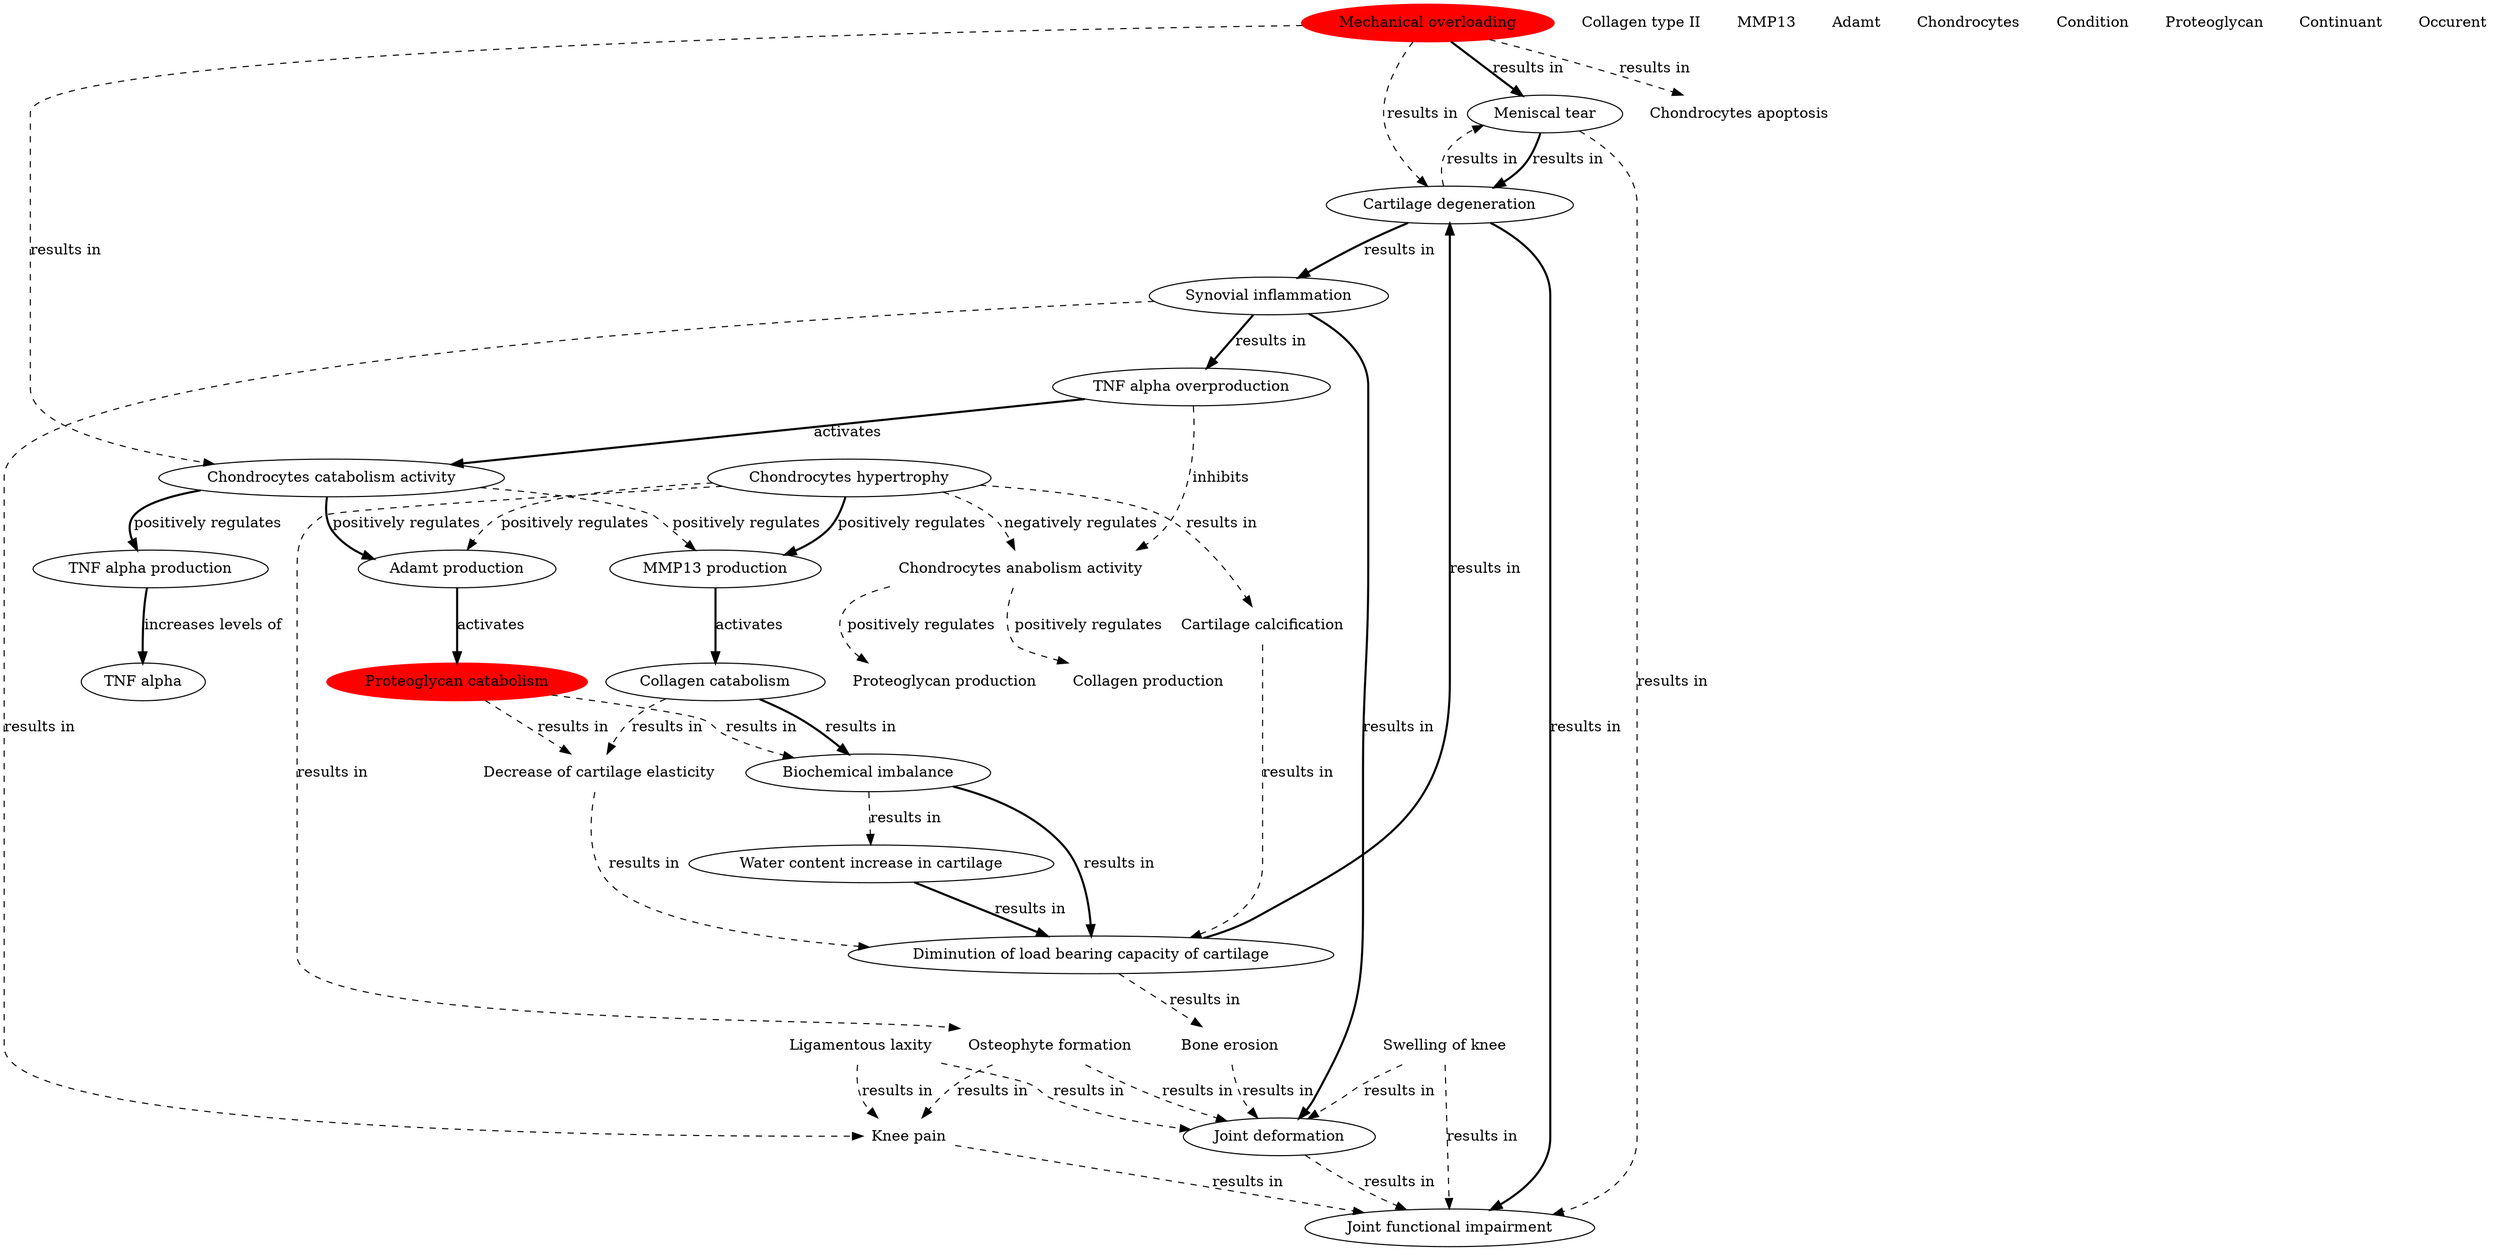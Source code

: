 digraph g {
"http://plumdeq.xyz/ontologies/hypothesis/Joint_functional_impairment" [label="Joint functional impairment",shape="ellipse"] ;
"http://plumdeq.xyz/ontologies/hypothesis/Mechanical_overloading" [label="Mechanical overloading",shape="ellipse",style="filled",color="red"] ;
"http://plumdeq.xyz/ontologies/hypothesis/TNF_alpha_production" [label="TNF alpha production",shape="ellipse"] ;
"http://plumdeq.xyz/ontologies/hypothesis/Adamt_production" [label="Adamt production",shape="ellipse"] ;
"http://plumdeq.xyz/ontologies/hypothesis/Chondrocytes_catabolism_activity" [label="Chondrocytes catabolism activity",shape="ellipse"] ;
"http://plumdeq.xyz/ontologies/hypothesis/TNF_alpha" [label="TNF alpha",shape="ellipse"] ;
"http://plumdeq.xyz/ontologies/hypothesis/Chondrocytes_hypertrophy" [label="Chondrocytes hypertrophy",shape="ellipse"] ;
"http://plumdeq.xyz/ontologies/hypothesis/Osteophyte_formation" [label="Osteophyte formation",shape="none"] ;
"http://plumdeq.xyz/ontologies/hypothesis/Diminution_of_load_bearing_capacity_of_cartilage" [label="Diminution of load bearing capacity of cartilage",shape="ellipse"] ;
"http://plumdeq.xyz/ontologies/hypothesis/TNF_alpha_overproduction" [label="TNF alpha overproduction",shape="ellipse"] ;
"http://plumdeq.xyz/ontologies/hypothesis/Cartilage_calcification" [label="Cartilage calcification",shape="none"] ;
"http://plumdeq.xyz/ontologies/hypothesis/Collagen_type_II" [label="Collagen type II",shape="none"] ;
"http://plumdeq.xyz/ontologies/hypothesis/Collagen_production" [label="Collagen production",shape="none"] ;
"http://plumdeq.xyz/ontologies/hypothesis/Biochemical_imbalance" [label="Biochemical imbalance",shape="ellipse"] ;
"http://plumdeq.xyz/ontologies/hypothesis/MMP13" [label="MMP13",shape="none"] ;
"http://plumdeq.xyz/ontologies/hypothesis/Meniscal_tear" [label="Meniscal tear",shape="ellipse"] ;
"http://plumdeq.xyz/ontologies/hypothesis/Swelling_of_knee" [label="Swelling of knee",shape="none"] ;
"http://plumdeq.xyz/ontologies/hypothesis/Chondrocytes_anabolism_activity" [label="Chondrocytes anabolism activity",shape="none"] ;
"http://plumdeq.xyz/ontologies/hypothesis/Adamt" [label="Adamt",shape="none"] ;
"http://plumdeq.xyz/ontologies/hypothesis/Chondrocytes" [label="Chondrocytes",shape="none"] ;
"http://plumdeq.xyz/ontologies/hypothesis/Water_content_increase_in_cartilage" [label="Water content increase in cartilage",shape="ellipse"] ;
"http://plumdeq.xyz/ontologies/hypothesis/Condition" [label="Condition",shape="none"] ;
"http://plumdeq.xyz/ontologies/hypothesis/Proteoglycan" [label="Proteoglycan",shape="none"] ;
"http://plumdeq.xyz/ontologies/hypothesis/Synovial_inflammation" [label="Synovial inflammation",shape="ellipse"] ;
"http://plumdeq.xyz/ontologies/hypothesis/Continuant" [label="Continuant",shape="none"] ;
"http://plumdeq.xyz/ontologies/hypothesis/Collagen_catabolism" [label="Collagen catabolism",shape="ellipse"] ;
"http://plumdeq.xyz/ontologies/hypothesis/Joint_deformation" [label="Joint deformation",shape="ellipse"] ;
"http://plumdeq.xyz/ontologies/hypothesis/Occurent" [label="Occurent",shape="none"] ;
"http://plumdeq.xyz/ontologies/hypothesis/Proteoglycan_catabolism" [label="Proteoglycan catabolism",shape="ellipse",style="filled",color="red"] ;
"http://plumdeq.xyz/ontologies/hypothesis/Cartilage_degeneration" [label="Cartilage degeneration",shape="ellipse"] ;
"http://plumdeq.xyz/ontologies/hypothesis/Ligamentous_laxity" [label="Ligamentous laxity",shape="none"] ;
"http://plumdeq.xyz/ontologies/hypothesis/MMP13_production" [label="MMP13 production",shape="ellipse"] ;
"http://plumdeq.xyz/ontologies/hypothesis/Bone_erosion" [label="Bone erosion",shape="none"] ;
"http://plumdeq.xyz/ontologies/hypothesis/Decrease_of_cartilage_elasticity" [label="Decrease of cartilage elasticity",shape="none"] ;
"http://plumdeq.xyz/ontologies/hypothesis/Proteoglycan_production" [label="Proteoglycan production",shape="none"] ;
"http://plumdeq.xyz/ontologies/hypothesis/Knee_pain" [label="Knee pain",shape="none"] ;
"http://plumdeq.xyz/ontologies/hypothesis/Chondrocytes_apoptosis" [label="Chondrocytes apoptosis",shape="none"] ;
"http://plumdeq.xyz/ontologies/hypothesis/Mechanical_overloading" -> "http://plumdeq.xyz/ontologies/hypothesis/Cartilage_degeneration" [label="results in",style="dashed"] ;
"http://plumdeq.xyz/ontologies/hypothesis/Mechanical_overloading" -> "http://plumdeq.xyz/ontologies/hypothesis/Meniscal_tear" [label="results in",style="bold"] ;
"http://plumdeq.xyz/ontologies/hypothesis/Mechanical_overloading" -> "http://plumdeq.xyz/ontologies/hypothesis/Chondrocytes_apoptosis" [label="results in",style="dashed"] ;
"http://plumdeq.xyz/ontologies/hypothesis/Mechanical_overloading" -> "http://plumdeq.xyz/ontologies/hypothesis/Chondrocytes_catabolism_activity" [label="results in",style="dashed"] ;
"http://plumdeq.xyz/ontologies/hypothesis/TNF_alpha_production" -> "http://plumdeq.xyz/ontologies/hypothesis/TNF_alpha" [label="increases levels of",style="bold"] ;
"http://plumdeq.xyz/ontologies/hypothesis/Adamt_production" -> "http://plumdeq.xyz/ontologies/hypothesis/Proteoglycan_catabolism" [label="activates",style="bold"] ;
"http://plumdeq.xyz/ontologies/hypothesis/Chondrocytes_catabolism_activity" -> "http://plumdeq.xyz/ontologies/hypothesis/TNF_alpha_production" [label="positively regulates",style="bold"] ;
"http://plumdeq.xyz/ontologies/hypothesis/Chondrocytes_catabolism_activity" -> "http://plumdeq.xyz/ontologies/hypothesis/Adamt_production" [label="positively regulates",style="bold"] ;
"http://plumdeq.xyz/ontologies/hypothesis/Chondrocytes_catabolism_activity" -> "http://plumdeq.xyz/ontologies/hypothesis/MMP13_production" [label="positively regulates",style="dashed"] ;
"http://plumdeq.xyz/ontologies/hypothesis/Chondrocytes_hypertrophy" -> "http://plumdeq.xyz/ontologies/hypothesis/Chondrocytes_anabolism_activity" [label="negatively regulates",style="dashed"] ;
"http://plumdeq.xyz/ontologies/hypothesis/Chondrocytes_hypertrophy" -> "http://plumdeq.xyz/ontologies/hypothesis/Osteophyte_formation" [label="results in",style="dashed"] ;
"http://plumdeq.xyz/ontologies/hypothesis/Chondrocytes_hypertrophy" -> "http://plumdeq.xyz/ontologies/hypothesis/Adamt_production" [label="positively regulates",style="dashed"] ;
"http://plumdeq.xyz/ontologies/hypothesis/Chondrocytes_hypertrophy" -> "http://plumdeq.xyz/ontologies/hypothesis/MMP13_production" [label="positively regulates",style="bold"] ;
"http://plumdeq.xyz/ontologies/hypothesis/Chondrocytes_hypertrophy" -> "http://plumdeq.xyz/ontologies/hypothesis/Cartilage_calcification" [label="results in",style="dashed"] ;
"http://plumdeq.xyz/ontologies/hypothesis/Osteophyte_formation" -> "http://plumdeq.xyz/ontologies/hypothesis/Joint_deformation" [label="results in",style="dashed"] ;
"http://plumdeq.xyz/ontologies/hypothesis/Osteophyte_formation" -> "http://plumdeq.xyz/ontologies/hypothesis/Knee_pain" [label="results in",style="dashed"] ;
"http://plumdeq.xyz/ontologies/hypothesis/Diminution_of_load_bearing_capacity_of_cartilage" -> "http://plumdeq.xyz/ontologies/hypothesis/Cartilage_degeneration" [label="results in",style="bold"] ;
"http://plumdeq.xyz/ontologies/hypothesis/Diminution_of_load_bearing_capacity_of_cartilage" -> "http://plumdeq.xyz/ontologies/hypothesis/Bone_erosion" [label="results in",style="dashed"] ;
"http://plumdeq.xyz/ontologies/hypothesis/TNF_alpha_overproduction" -> "http://plumdeq.xyz/ontologies/hypothesis/Chondrocytes_anabolism_activity" [label="inhibits",style="dashed"] ;
"http://plumdeq.xyz/ontologies/hypothesis/TNF_alpha_overproduction" -> "http://plumdeq.xyz/ontologies/hypothesis/Chondrocytes_catabolism_activity" [label="activates",style="bold"] ;
"http://plumdeq.xyz/ontologies/hypothesis/Cartilage_calcification" -> "http://plumdeq.xyz/ontologies/hypothesis/Diminution_of_load_bearing_capacity_of_cartilage" [label="results in",style="dashed"] ;
"http://plumdeq.xyz/ontologies/hypothesis/Biochemical_imbalance" -> "http://plumdeq.xyz/ontologies/hypothesis/Water_content_increase_in_cartilage" [label="results in",style="dashed"] ;
"http://plumdeq.xyz/ontologies/hypothesis/Biochemical_imbalance" -> "http://plumdeq.xyz/ontologies/hypothesis/Diminution_of_load_bearing_capacity_of_cartilage" [label="results in",style="bold"] ;
"http://plumdeq.xyz/ontologies/hypothesis/Meniscal_tear" -> "http://plumdeq.xyz/ontologies/hypothesis/Cartilage_degeneration" [label="results in",style="bold"] ;
"http://plumdeq.xyz/ontologies/hypothesis/Meniscal_tear" -> "http://plumdeq.xyz/ontologies/hypothesis/Joint_functional_impairment" [label="results in",style="dashed"] ;
"http://plumdeq.xyz/ontologies/hypothesis/Swelling_of_knee" -> "http://plumdeq.xyz/ontologies/hypothesis/Joint_functional_impairment" [label="results in",style="dashed"] ;
"http://plumdeq.xyz/ontologies/hypothesis/Swelling_of_knee" -> "http://plumdeq.xyz/ontologies/hypothesis/Joint_deformation" [label="results in",style="dashed"] ;
"http://plumdeq.xyz/ontologies/hypothesis/Chondrocytes_anabolism_activity" -> "http://plumdeq.xyz/ontologies/hypothesis/Collagen_production" [label="positively regulates",style="dashed"] ;
"http://plumdeq.xyz/ontologies/hypothesis/Chondrocytes_anabolism_activity" -> "http://plumdeq.xyz/ontologies/hypothesis/Proteoglycan_production" [label="positively regulates",style="dashed"] ;
"http://plumdeq.xyz/ontologies/hypothesis/Water_content_increase_in_cartilage" -> "http://plumdeq.xyz/ontologies/hypothesis/Diminution_of_load_bearing_capacity_of_cartilage" [label="results in",style="bold"] ;
"http://plumdeq.xyz/ontologies/hypothesis/Synovial_inflammation" -> "http://plumdeq.xyz/ontologies/hypothesis/Joint_deformation" [label="results in",style="bold"] ;
"http://plumdeq.xyz/ontologies/hypothesis/Synovial_inflammation" -> "http://plumdeq.xyz/ontologies/hypothesis/TNF_alpha_overproduction" [label="results in",style="bold"] ;
"http://plumdeq.xyz/ontologies/hypothesis/Synovial_inflammation" -> "http://plumdeq.xyz/ontologies/hypothesis/Knee_pain" [label="results in",style="dashed"] ;
"http://plumdeq.xyz/ontologies/hypothesis/Collagen_catabolism" -> "http://plumdeq.xyz/ontologies/hypothesis/Biochemical_imbalance" [label="results in",style="bold"] ;
"http://plumdeq.xyz/ontologies/hypothesis/Collagen_catabolism" -> "http://plumdeq.xyz/ontologies/hypothesis/Decrease_of_cartilage_elasticity" [label="results in",style="dashed"] ;
"http://plumdeq.xyz/ontologies/hypothesis/Joint_deformation" -> "http://plumdeq.xyz/ontologies/hypothesis/Joint_functional_impairment" [label="results in",style="dashed"] ;
"http://plumdeq.xyz/ontologies/hypothesis/Proteoglycan_catabolism" -> "http://plumdeq.xyz/ontologies/hypothesis/Biochemical_imbalance" [label="results in",style="dashed"] ;
"http://plumdeq.xyz/ontologies/hypothesis/Proteoglycan_catabolism" -> "http://plumdeq.xyz/ontologies/hypothesis/Decrease_of_cartilage_elasticity" [label="results in",style="dashed"] ;
"http://plumdeq.xyz/ontologies/hypothesis/Cartilage_degeneration" -> "http://plumdeq.xyz/ontologies/hypothesis/Joint_functional_impairment" [label="results in",style="bold"] ;
"http://plumdeq.xyz/ontologies/hypothesis/Cartilage_degeneration" -> "http://plumdeq.xyz/ontologies/hypothesis/Synovial_inflammation" [label="results in",style="bold"] ;
"http://plumdeq.xyz/ontologies/hypothesis/Cartilage_degeneration" -> "http://plumdeq.xyz/ontologies/hypothesis/Meniscal_tear" [label="results in",style="dashed"] ;
"http://plumdeq.xyz/ontologies/hypothesis/Ligamentous_laxity" -> "http://plumdeq.xyz/ontologies/hypothesis/Joint_deformation" [label="results in",style="dashed"] ;
"http://plumdeq.xyz/ontologies/hypothesis/Ligamentous_laxity" -> "http://plumdeq.xyz/ontologies/hypothesis/Knee_pain" [label="results in",style="dashed"] ;
"http://plumdeq.xyz/ontologies/hypothesis/MMP13_production" -> "http://plumdeq.xyz/ontologies/hypothesis/Collagen_catabolism" [label="activates",style="bold"] ;
"http://plumdeq.xyz/ontologies/hypothesis/Bone_erosion" -> "http://plumdeq.xyz/ontologies/hypothesis/Joint_deformation" [label="results in",style="dashed"] ;
"http://plumdeq.xyz/ontologies/hypothesis/Decrease_of_cartilage_elasticity" -> "http://plumdeq.xyz/ontologies/hypothesis/Diminution_of_load_bearing_capacity_of_cartilage" [label="results in",style="dashed"] ;
"http://plumdeq.xyz/ontologies/hypothesis/Knee_pain" -> "http://plumdeq.xyz/ontologies/hypothesis/Joint_functional_impairment" [label="results in",style="dashed"] ;
}
